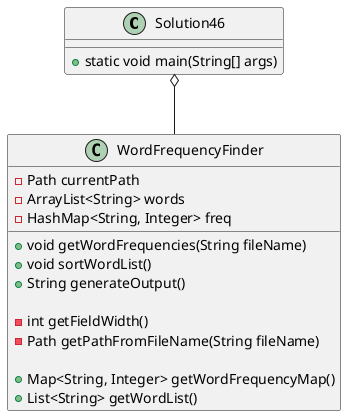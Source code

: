 @startuml
'https://plantuml.com/class-diagram

class Solution46
{
    +static void main(String[] args)
}

class WordFrequencyFinder
{
    ' Fields
    -Path currentPath
    -ArrayList<String> words
    -HashMap<String, Integer> freq

    ' User interface
    +void getWordFrequencies(String fileName)
    +void sortWordList()
    +String generateOutput()

    ' Helper methods
    -int getFieldWidth()
    -Path getPathFromFileName(String fileName)

    ' Accessor methods for testing
    +Map<String, Integer> getWordFrequencyMap()
    +List<String> getWordList()
    
}

Solution46 o-- WordFrequencyFinder

@enduml
